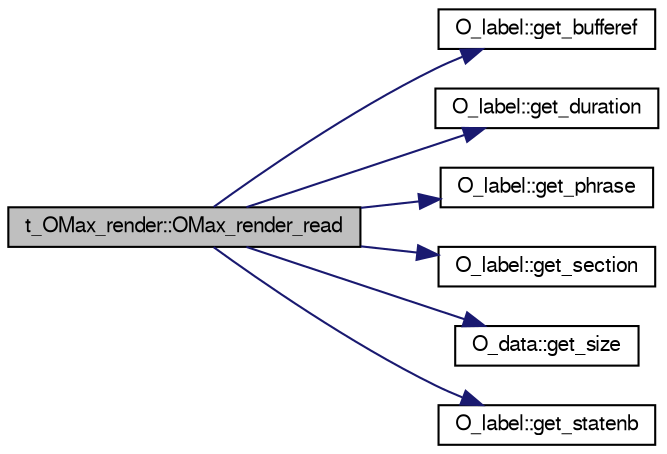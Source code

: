 digraph G
{
  bgcolor="transparent";
  edge [fontname="FreeSans",fontsize="10",labelfontname="FreeSans",labelfontsize="10"];
  node [fontname="FreeSans",fontsize="10",shape=record];
  rankdir=LR;
  Node1 [label="t_OMax_render::OMax_render_read",height=0.2,width=0.4,color="black", fillcolor="grey75", style="filled" fontcolor="black"];
  Node1 -> Node2 [color="midnightblue",fontsize="10",style="solid",fontname="FreeSans"];
  Node2 [label="O_label::get_bufferef",height=0.2,width=0.4,color="black",URL="$class_o__label.html#a18816b978a098c2e57b5f36e39e8f8ad",tooltip="Return the time reference in the buffer the state is pointing to (in ms)."];
  Node1 -> Node3 [color="midnightblue",fontsize="10",style="solid",fontname="FreeSans"];
  Node3 [label="O_label::get_duration",height=0.2,width=0.4,color="black",URL="$class_o__label.html#a16f550f60bda334a69fe79df2fba1504",tooltip="Return the duration of the state (in ms)."];
  Node1 -> Node4 [color="midnightblue",fontsize="10",style="solid",fontname="FreeSans"];
  Node4 [label="O_label::get_phrase",height=0.2,width=0.4,color="black",URL="$class_o__label.html#aa9cb6fd7acf51f864a385e78cea1fde9",tooltip="Return the number of the phrase the state belongs to."];
  Node1 -> Node5 [color="midnightblue",fontsize="10",style="solid",fontname="FreeSans"];
  Node5 [label="O_label::get_section",height=0.2,width=0.4,color="black",URL="$class_o__label.html#a398711c164e3ff054c4decfb8ccca5d0",tooltip="Return the number of the section the state belongs to."];
  Node1 -> Node6 [color="midnightblue",fontsize="10",style="solid",fontname="FreeSans"];
  Node6 [label="O_data::get_size",height=0.2,width=0.4,color="black",URL="$class_o__data.html#ab8222f2093f5b02d55857a8c61d1ee0c",tooltip="Return the current size of the sequence."];
  Node1 -> Node7 [color="midnightblue",fontsize="10",style="solid",fontname="FreeSans"];
  Node7 [label="O_label::get_statenb",height=0.2,width=0.4,color="black",URL="$class_o__label.html#a95c66f241f7bd5fc50215aa84d50ad9b",tooltip="Return the number of the state in the sequence."];
}
